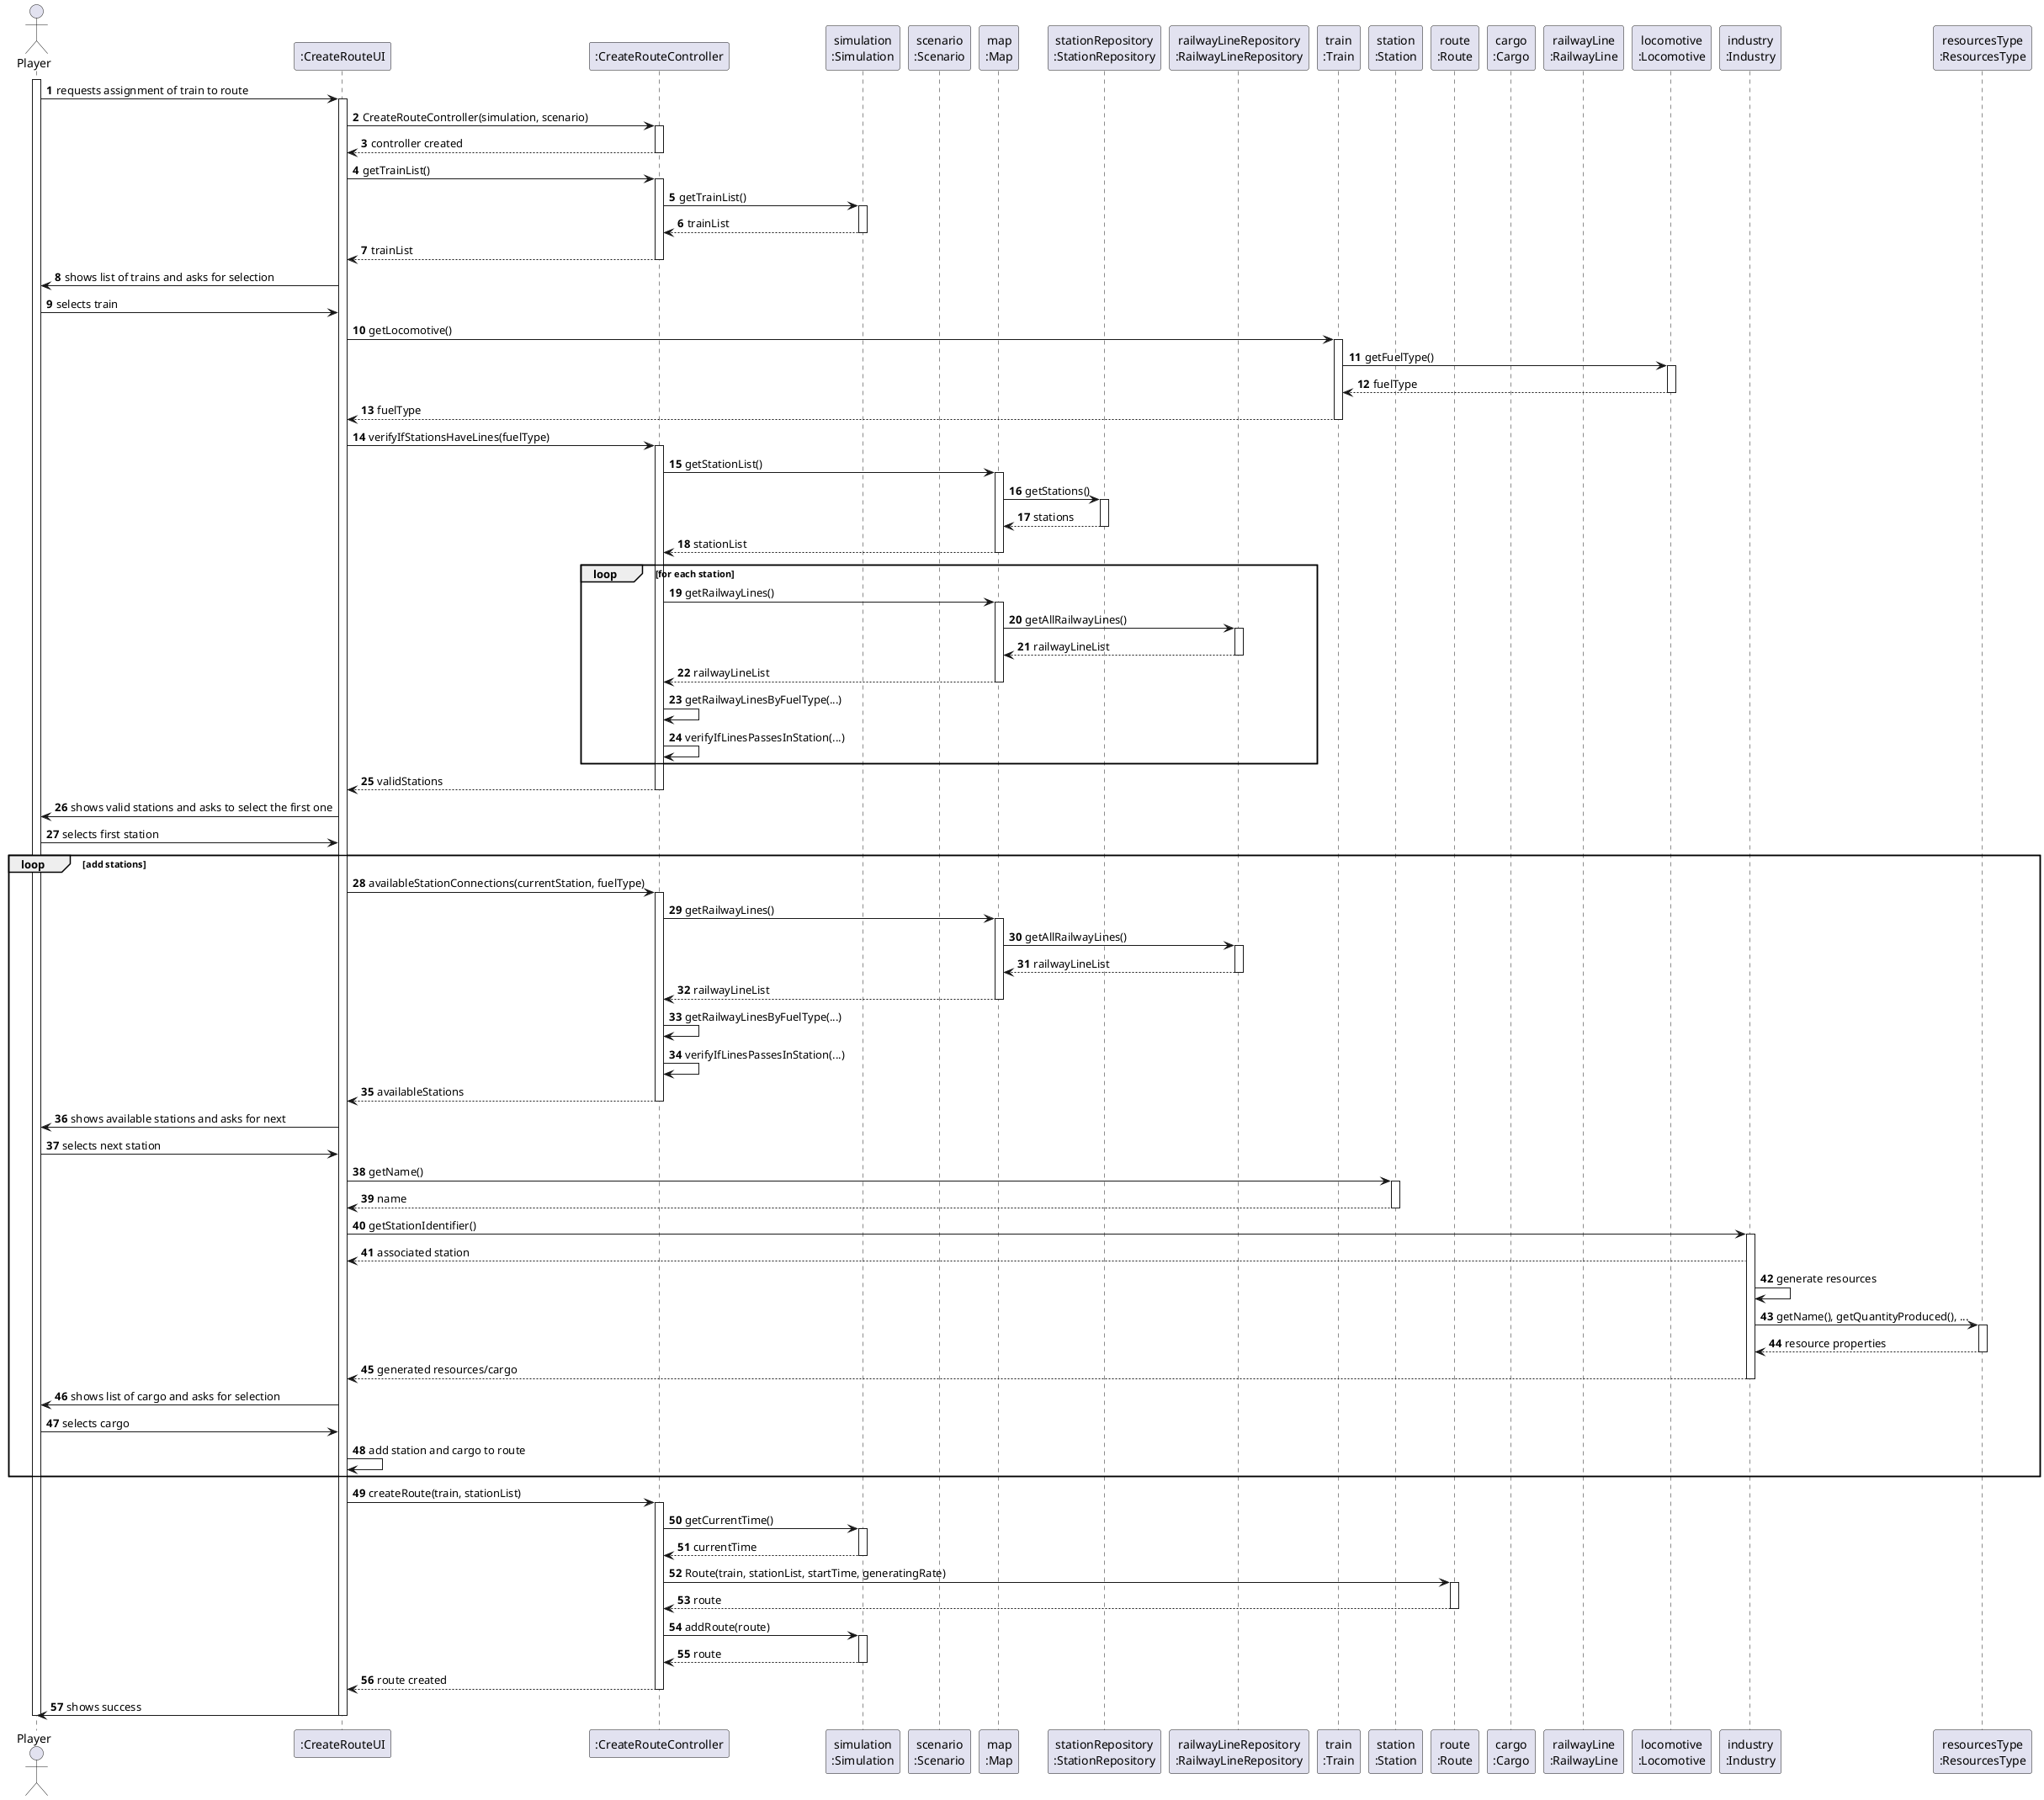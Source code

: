 @startuml
skinparam packageStyle rectangle
skinparam shadowing false
skinparam linetype ortho
autonumber

actor "Player" as PLAYER
participant ":CreateRouteUI" as UI
participant ":CreateRouteController" as CTRL
participant "simulation\n:Simulation" as SIM
participant "scenario\n:Scenario" as SCN
participant "map\n:Map" as MAP
participant "stationRepository\n:StationRepository" as STREP
participant "railwayLineRepository\n:RailwayLineRepository" as RLREP
participant "train\n:Train" as TRAIN
participant "station\n:Station" as STATION
participant "route\n:Route" as ROUTE
participant "cargo\n:Cargo" as CARGO
participant "railwayLine\n:RailwayLine" as RAILWAYLINE
participant "locomotive\n:Locomotive" as LOC
participant "industry\n:Industry" as IND
participant "resourcesType\n:ResourcesType" as RESTYPE

activate PLAYER

PLAYER -> UI : requests assignment of train to route
activate UI
    UI -> CTRL : CreateRouteController(simulation, scenario)
    activate CTRL
        CTRL --> UI : controller created
    deactivate CTRL

    UI -> CTRL : getTrainList()
    activate CTRL
        CTRL -> SIM : getTrainList()
        activate SIM
            SIM --> CTRL : trainList
        deactivate SIM
        CTRL --> UI : trainList
    deactivate CTRL

    UI -> PLAYER : shows list of trains and asks for selection
    PLAYER -> UI : selects train

    UI -> TRAIN : getLocomotive()
    activate TRAIN
        TRAIN -> LOC : getFuelType()
        activate LOC
            LOC --> TRAIN : fuelType
        deactivate LOC
        TRAIN --> UI : fuelType
    deactivate TRAIN

    UI -> CTRL : verifyIfStationsHaveLines(fuelType)
    activate CTRL
        CTRL -> MAP : getStationList()
        activate MAP
            MAP -> STREP : getStations()
            activate STREP
                STREP --> MAP : stations
            deactivate STREP
            MAP --> CTRL : stationList
        deactivate MAP
        loop for each station
            CTRL -> MAP : getRailwayLines()
            activate MAP
                MAP -> RLREP : getAllRailwayLines()
                activate RLREP
                    RLREP --> MAP : railwayLineList
                deactivate RLREP
                MAP --> CTRL : railwayLineList
            deactivate MAP
            CTRL -> CTRL : getRailwayLinesByFuelType(...)
            CTRL -> CTRL : verifyIfLinesPassesInStation(...)
        end
        CTRL --> UI : validStations
    deactivate CTRL

    UI -> PLAYER : shows valid stations and asks to select the first one
    PLAYER -> UI : selects first station

    ' Route definition (adding stations)
    loop add stations
        UI -> CTRL : availableStationConnections(currentStation, fuelType)
        activate CTRL
            CTRL -> MAP : getRailwayLines()
            activate MAP
                MAP -> RLREP : getAllRailwayLines()
                activate RLREP
                    RLREP --> MAP : railwayLineList
                deactivate RLREP
                MAP --> CTRL : railwayLineList
            deactivate MAP
            CTRL -> CTRL : getRailwayLinesByFuelType(...)
            CTRL -> CTRL : verifyIfLinesPassesInStation(...)
            CTRL --> UI : availableStations
        deactivate CTRL

        UI -> PLAYER : shows available stations and asks for next
        PLAYER -> UI : selects next station

        UI -> STATION : getName()
        activate STATION
            STATION --> UI : name
        deactivate STATION

        ' Cargo generation by the industry associated with the station
        UI -> IND : getStationIdentifier()
        activate IND
            IND --> UI : associated station
            IND -> IND : generate resources
            IND -> RESTYPE : getName(), getQuantityProduced(), ...
            activate RESTYPE
                RESTYPE --> IND : resource properties
            deactivate RESTYPE
            IND --> UI : generated resources/cargo
        deactivate IND

        UI -> PLAYER : shows list of cargo and asks for selection
        PLAYER -> UI : selects cargo

        UI -> UI : add station and cargo to route
    end

    UI -> CTRL : createRoute(train, stationList)
    activate CTRL
        CTRL -> SIM : getCurrentTime()
        activate SIM
            SIM --> CTRL : currentTime
        deactivate SIM
        CTRL -> ROUTE : Route(train, stationList, startTime, generatingRate)
        activate ROUTE
                ROUTE --> CTRL: route
        deactivate ROUTE
        CTRL -> SIM : addRoute(route)
        activate SIM
        SIM --> CTRL : route
        deactivate SIM
        CTRL --> UI : route created
    deactivate CTRL

    UI -> PLAYER : shows success
deactivate UI

deactivate PLAYER
@enduml
